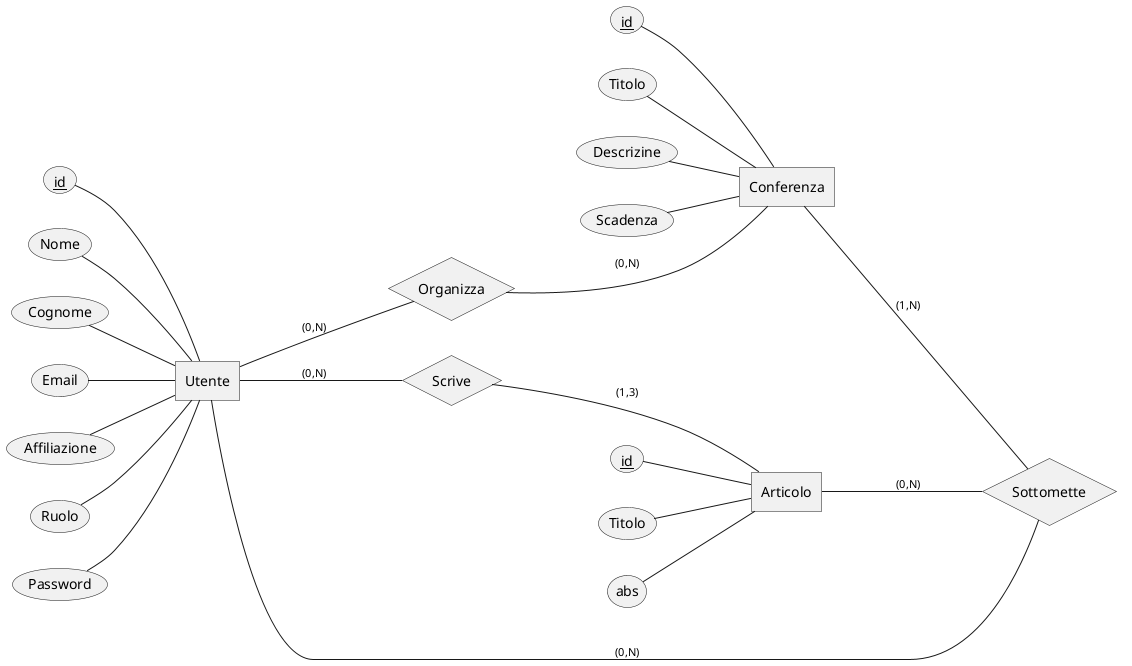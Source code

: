 @startchen
left to right direction
entity Utente {
  id <<key>>
  Nome
  Cognome
  Email
  Affiliazione
  Ruolo
  Password
}

entity Articolo {
  id <<key>>
  Titolo
  abs
}

entity Conferenza {
  id <<key>>
  Titolo
  Descrizine
  Scadenza
}

relationship Scrive {
}

relationship Organizza {
}

relationship Sottomette {
}
Utente -(0,N)- Scrive
Scrive -(1,3)- Articolo
Utente -(0,N)- Organizza
Organizza -(0,N)- Conferenza
Utente -(0,N)- Sottomette
Conferenza -(1,N)- Sottomette
Articolo -(0,N)- Sottomette
@endchen
